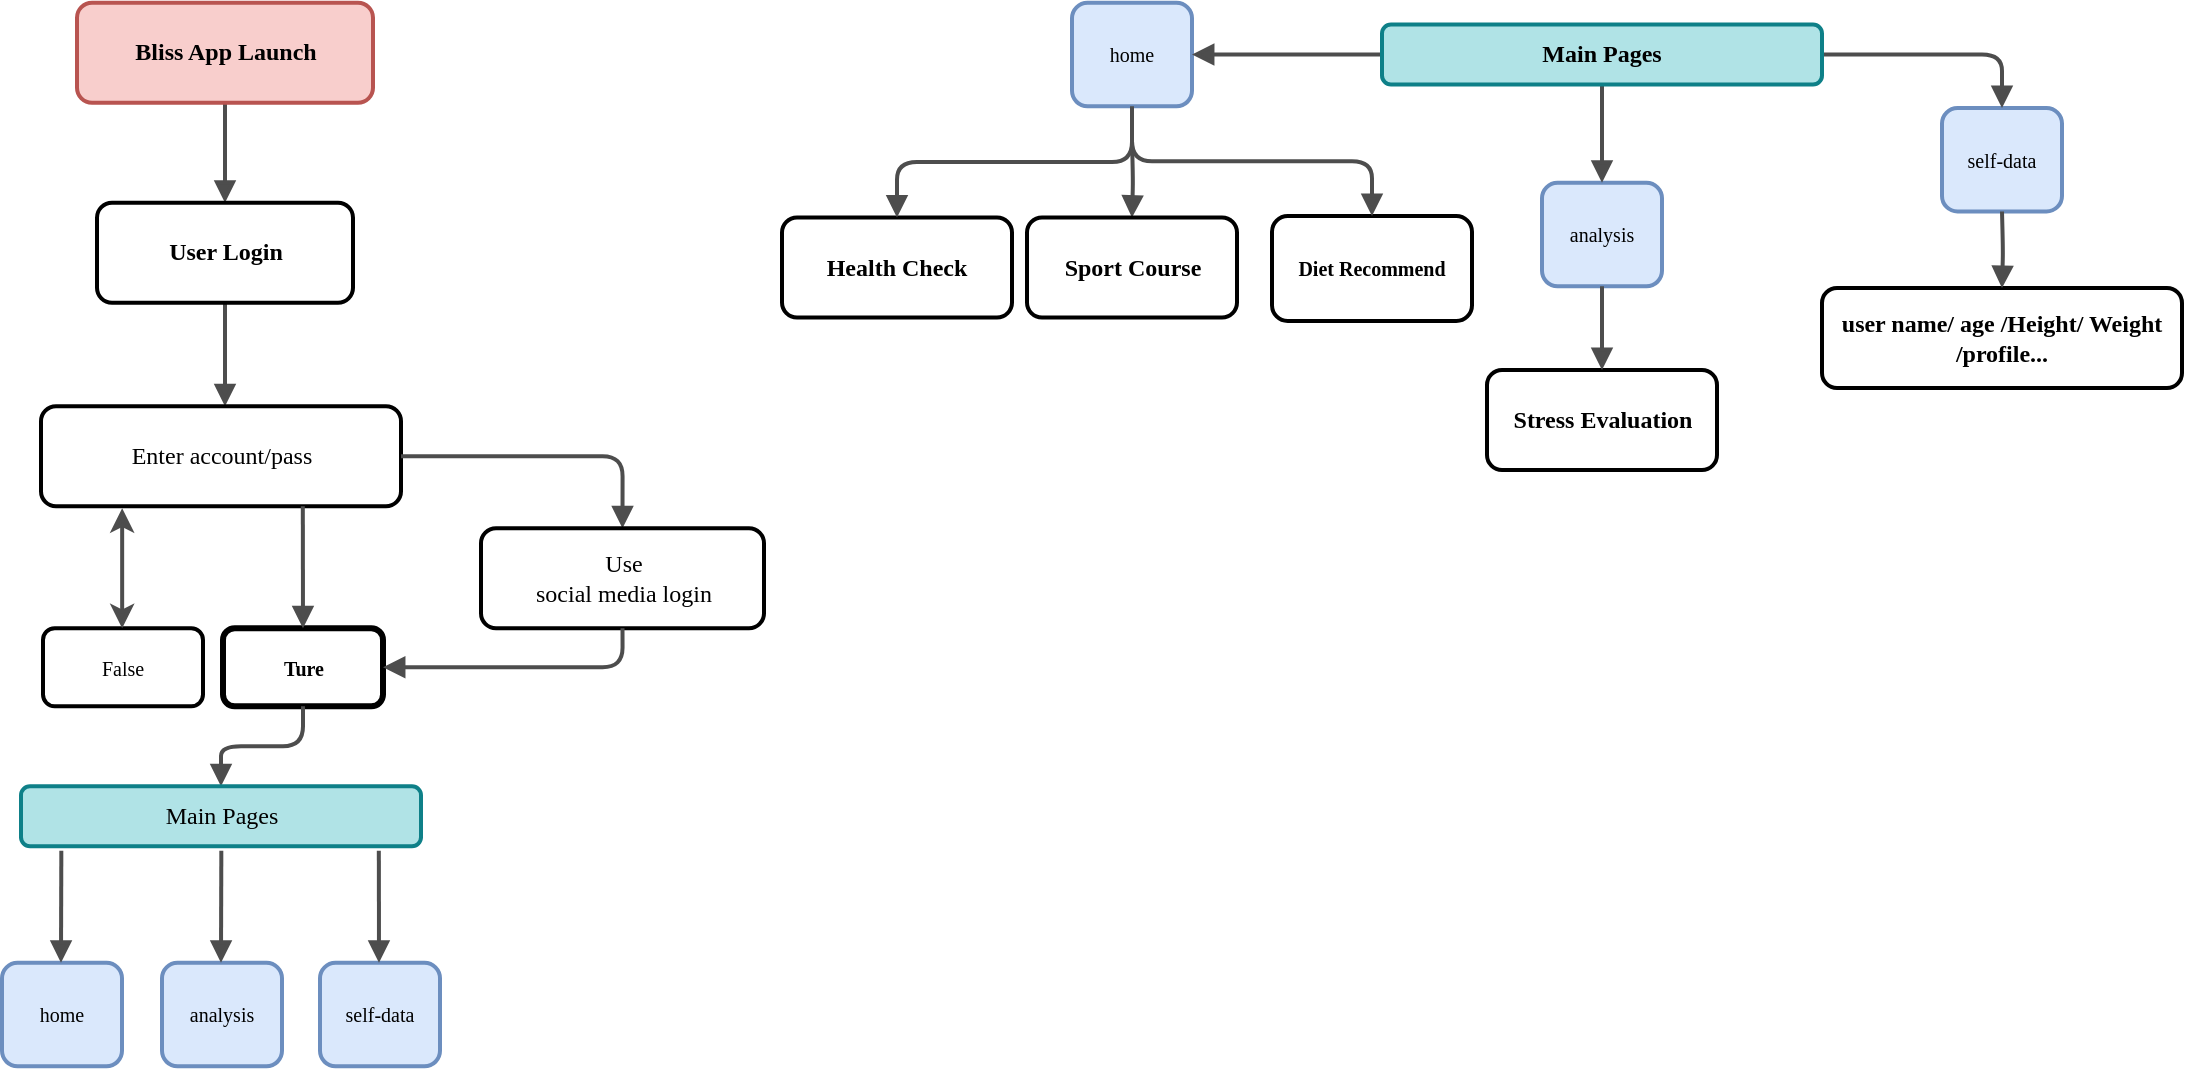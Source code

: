 <mxfile version="13.9.0" type="github">
  <diagram name="Page-1" id="19d8dcba-68ad-dc05-1034-9cf7b2a963f6">
    <mxGraphModel dx="599" dy="341" grid="1" gridSize="10" guides="1" tooltips="1" connect="1" arrows="1" fold="1" page="1" pageScale="1" pageWidth="1169" pageHeight="827" background="#ffffff" math="0" shadow="0">
      <root>
        <mxCell id="0" />
        <mxCell id="1" parent="0" />
        <mxCell id="7Wea8-h-4_J0Y_boDIyt-44" value="" style="whiteSpace=wrap;html=1;rounded=1;shadow=0;comic=0;strokeWidth=2;fontFamily=Verdana;align=center;fontSize=10;" vertex="1" parent="1">
          <mxGeometry x="675" y="154.03" width="100" height="52.5" as="geometry" />
        </mxCell>
        <mxCell id="218ae93e1282097f-19" value="" style="whiteSpace=wrap;html=1;rounded=1;shadow=0;comic=0;strokeWidth=3;fontFamily=Verdana;align=center;fontSize=10;" parent="1" vertex="1">
          <mxGeometry x="150.5" y="360.13" width="80" height="39" as="geometry" />
        </mxCell>
        <mxCell id="218ae93e1282097f-24" value="analysis" style="whiteSpace=wrap;html=1;rounded=1;shadow=0;comic=0;strokeWidth=2;fontFamily=Verdana;align=center;fontSize=10;fillColor=#dae8fc;strokeColor=#6c8ebf;" parent="1" vertex="1">
          <mxGeometry x="120" y="527.38" width="60" height="51.75" as="geometry" />
        </mxCell>
        <mxCell id="218ae93e1282097f-42" value="" style="edgeStyle=orthogonalEdgeStyle;rounded=1;html=1;labelBackgroundColor=none;endArrow=block;endFill=1;strokeColor=#4D4D4D;strokeWidth=2;fontFamily=Verdana;fontSize=12;fontStyle=1;exitX=0.5;exitY=1;exitDx=0;exitDy=0;" parent="1" source="218ae93e1282097f-19" target="6257edae8c83ed4a-12" edge="1">
          <mxGeometry relative="1" as="geometry">
            <mxPoint x="229.5" y="389.13" as="sourcePoint" />
          </mxGeometry>
        </mxCell>
        <mxCell id="218ae93e1282097f-43" value="" style="edgeStyle=orthogonalEdgeStyle;rounded=1;html=1;labelBackgroundColor=none;endArrow=block;endFill=1;strokeColor=#4D4D4D;strokeWidth=2;fontFamily=Verdana;fontSize=12;fontStyle=1;entryX=0.5;entryY=0;entryDx=0;entryDy=0;" parent="1" source="6257edae8c83ed4a-1" target="6257edae8c83ed4a-9" edge="1">
          <mxGeometry relative="1" as="geometry" />
        </mxCell>
        <mxCell id="218ae93e1282097f-45" value="" style="edgeStyle=elbowEdgeStyle;rounded=1;html=1;labelBackgroundColor=none;endArrow=block;endFill=1;strokeColor=#4D4D4D;strokeWidth=2;fontFamily=Verdana;fontSize=12;fontStyle=1" parent="1" source="6257edae8c83ed4a-9" target="6257edae8c83ed4a-21" edge="1">
          <mxGeometry relative="1" as="geometry" />
        </mxCell>
        <mxCell id="218ae93e1282097f-48" value="" style="edgeStyle=orthogonalEdgeStyle;rounded=1;html=1;labelBackgroundColor=none;endArrow=block;endFill=1;strokeColor=#4D4D4D;strokeWidth=2;fontFamily=Verdana;fontSize=12;fontStyle=1" parent="1" target="6257edae8c83ed4a-24" edge="1">
          <mxGeometry relative="1" as="geometry">
            <mxPoint x="605" y="116.53" as="sourcePoint" />
          </mxGeometry>
        </mxCell>
        <mxCell id="218ae93e1282097f-50" value="" style="edgeStyle=orthogonalEdgeStyle;rounded=1;html=1;labelBackgroundColor=none;endArrow=block;endFill=1;strokeColor=#4D4D4D;strokeWidth=2;fontFamily=Verdana;fontSize=10;entryX=0.5;entryY=0;entryDx=0;entryDy=0;exitX=0.5;exitY=1;exitDx=0;exitDy=0;" parent="1" source="7Wea8-h-4_J0Y_boDIyt-42" target="7Wea8-h-4_J0Y_boDIyt-44" edge="1">
          <mxGeometry relative="1" as="geometry">
            <mxPoint x="630" y="400.03" as="targetPoint" />
          </mxGeometry>
        </mxCell>
        <mxCell id="218ae93e1282097f-66" value="Ture" style="text;html=1;strokeColor=none;fillColor=none;align=center;verticalAlign=middle;whiteSpace=wrap;rounded=1;shadow=0;comic=0;fontFamily=Verdana;fontSize=10;fontStyle=1" parent="1" vertex="1">
          <mxGeometry x="160.5" y="367.13" width="60" height="25" as="geometry" />
        </mxCell>
        <mxCell id="218ae93e1282097f-78" value="Diet Recommend" style="text;html=1;strokeColor=none;fillColor=none;align=center;verticalAlign=middle;whiteSpace=wrap;rounded=1;shadow=0;comic=0;fontFamily=Verdana;fontSize=10;fontStyle=1" parent="1" vertex="1">
          <mxGeometry x="680" y="167.78" width="90" height="25" as="geometry" />
        </mxCell>
        <mxCell id="6257edae8c83ed4a-9" value="User Login" style="whiteSpace=wrap;html=1;rounded=1;shadow=0;comic=0;strokeWidth=2;fontFamily=Verdana;align=center;fontSize=12;fontStyle=1" parent="1" vertex="1">
          <mxGeometry x="87.5" y="147.38" width="128" height="50" as="geometry" />
        </mxCell>
        <mxCell id="6257edae8c83ed4a-21" value="Enter account/pass" style="whiteSpace=wrap;html=1;rounded=1;shadow=0;comic=0;strokeWidth=2;fontFamily=Verdana;align=center;fontSize=12;fontStyle=0" parent="1" vertex="1">
          <mxGeometry x="59.5" y="249.13" width="180" height="50" as="geometry" />
        </mxCell>
        <mxCell id="6257edae8c83ed4a-12" value="Main Pages" style="whiteSpace=wrap;html=1;rounded=1;shadow=0;comic=0;strokeWidth=2;fontFamily=Verdana;align=center;fontSize=12;fontStyle=0;fillColor=#b0e3e6;strokeColor=#0e8088;" parent="1" vertex="1">
          <mxGeometry x="49.5" y="439.13" width="200" height="30" as="geometry" />
        </mxCell>
        <mxCell id="6257edae8c83ed4a-1" value="Bliss App Launch" style="whiteSpace=wrap;html=1;rounded=1;shadow=0;comic=0;strokeWidth=2;fontFamily=Verdana;align=center;fontSize=12;fontStyle=1;fillColor=#f8cecc;strokeColor=#b85450;" parent="1" vertex="1">
          <mxGeometry x="77.5" y="47.38" width="148" height="50" as="geometry" />
        </mxCell>
        <mxCell id="218ae93e1282097f-2" value="Health Check" style="whiteSpace=wrap;html=1;rounded=1;shadow=0;comic=0;strokeWidth=2;fontFamily=Verdana;align=center;fontSize=12;fontStyle=1" parent="1" vertex="1">
          <mxGeometry x="430" y="154.78" width="115" height="50" as="geometry" />
        </mxCell>
        <mxCell id="6257edae8c83ed4a-24" value="Sport Course" style="whiteSpace=wrap;html=1;rounded=1;shadow=0;comic=0;strokeWidth=2;fontFamily=Verdana;align=center;fontSize=12;fontStyle=1" parent="1" vertex="1">
          <mxGeometry x="552.5" y="154.78" width="105" height="50" as="geometry" />
        </mxCell>
        <mxCell id="-0eLL15dMgVvJ5aCQN9N-3" value="" style="whiteSpace=wrap;html=1;rounded=1;shadow=0;comic=0;strokeWidth=2;fontFamily=Verdana;align=center;fontSize=10;" parent="1" vertex="1">
          <mxGeometry x="60.5" y="360.13" width="80" height="39" as="geometry" />
        </mxCell>
        <mxCell id="-0eLL15dMgVvJ5aCQN9N-5" value="False" style="text;html=1;strokeColor=none;fillColor=none;align=center;verticalAlign=middle;whiteSpace=wrap;rounded=1;shadow=0;comic=0;fontFamily=Verdana;fontSize=10;" parent="1" vertex="1">
          <mxGeometry x="68" y="367.13" width="65" height="25" as="geometry" />
        </mxCell>
        <mxCell id="-0eLL15dMgVvJ5aCQN9N-7" value="" style="endArrow=classic;startArrow=classic;html=1;align=center;strokeColor=#4D4D4D;strokeWidth=2;" parent="1" edge="1">
          <mxGeometry width="50" height="50" relative="1" as="geometry">
            <mxPoint x="100.08" y="360.13" as="sourcePoint" />
            <mxPoint x="100.08" y="300.13" as="targetPoint" />
          </mxGeometry>
        </mxCell>
        <mxCell id="7Wea8-h-4_J0Y_boDIyt-25" value="" style="edgeStyle=orthogonalEdgeStyle;rounded=1;html=1;labelBackgroundColor=none;endArrow=block;endFill=1;strokeColor=#4D4D4D;strokeWidth=2;fontFamily=Verdana;fontSize=12;fontStyle=1;exitX=1;exitY=0.5;exitDx=0;exitDy=0;entryX=0.5;entryY=0;entryDx=0;entryDy=0;" edge="1" parent="1" source="6257edae8c83ed4a-21" target="7Wea8-h-4_J0Y_boDIyt-26">
          <mxGeometry relative="1" as="geometry">
            <mxPoint x="253" y="274.13" as="sourcePoint" />
          </mxGeometry>
        </mxCell>
        <mxCell id="7Wea8-h-4_J0Y_boDIyt-26" value="Use &lt;br&gt;social media login" style="whiteSpace=wrap;html=1;rounded=1;shadow=0;comic=0;strokeWidth=2;fontFamily=Verdana;align=center;fontSize=12;fontStyle=0" vertex="1" parent="1">
          <mxGeometry x="279.5" y="310.13" width="141.5" height="50" as="geometry" />
        </mxCell>
        <mxCell id="7Wea8-h-4_J0Y_boDIyt-27" value="" style="edgeStyle=orthogonalEdgeStyle;rounded=1;html=1;labelBackgroundColor=none;endArrow=block;endFill=1;strokeColor=#4D4D4D;strokeWidth=2;fontFamily=Verdana;fontSize=12;fontStyle=1;entryX=1;entryY=0.5;entryDx=0;entryDy=0;exitX=0.5;exitY=1;exitDx=0;exitDy=0;" edge="1" parent="1" source="7Wea8-h-4_J0Y_boDIyt-26" target="218ae93e1282097f-19">
          <mxGeometry relative="1" as="geometry">
            <mxPoint x="279.5" y="379.13" as="targetPoint" />
            <mxPoint x="351" y="370" as="sourcePoint" />
            <Array as="points">
              <mxPoint x="350" y="380" />
            </Array>
          </mxGeometry>
        </mxCell>
        <mxCell id="7Wea8-h-4_J0Y_boDIyt-28" value="home" style="whiteSpace=wrap;html=1;rounded=1;shadow=0;comic=0;strokeWidth=2;fontFamily=Verdana;align=center;fontSize=10;fillColor=#dae8fc;strokeColor=#6c8ebf;verticalAlign=middle;" vertex="1" parent="1">
          <mxGeometry x="40" y="527.38" width="60" height="51.75" as="geometry" />
        </mxCell>
        <mxCell id="7Wea8-h-4_J0Y_boDIyt-29" value="" style="edgeStyle=elbowEdgeStyle;rounded=1;html=1;labelBackgroundColor=none;endArrow=block;endFill=1;strokeColor=#4D4D4D;strokeWidth=2;fontFamily=Verdana;fontSize=10;verticalAlign=middle;align=center;" edge="1" parent="1">
          <mxGeometry relative="1" as="geometry">
            <mxPoint x="69.667" y="471.38" as="sourcePoint" />
            <mxPoint x="69.667" y="527.38" as="targetPoint" />
          </mxGeometry>
        </mxCell>
        <mxCell id="7Wea8-h-4_J0Y_boDIyt-32" value="self-data" style="whiteSpace=wrap;html=1;rounded=1;shadow=0;comic=0;strokeWidth=2;fontFamily=Verdana;align=center;fontSize=10;fillColor=#dae8fc;strokeColor=#6c8ebf;verticalAlign=middle;" vertex="1" parent="1">
          <mxGeometry x="199" y="527.38" width="60" height="51.75" as="geometry" />
        </mxCell>
        <mxCell id="7Wea8-h-4_J0Y_boDIyt-35" value="" style="edgeStyle=elbowEdgeStyle;rounded=1;html=1;labelBackgroundColor=none;endArrow=block;endFill=1;strokeColor=#4D4D4D;strokeWidth=2;fontFamily=Verdana;fontSize=10;verticalAlign=middle;align=center;" edge="1" parent="1">
          <mxGeometry relative="1" as="geometry">
            <mxPoint x="149.667" y="471.38" as="sourcePoint" />
            <mxPoint x="149.667" y="527.38" as="targetPoint" />
          </mxGeometry>
        </mxCell>
        <mxCell id="7Wea8-h-4_J0Y_boDIyt-38" value="" style="edgeStyle=elbowEdgeStyle;rounded=1;html=1;labelBackgroundColor=none;endArrow=block;endFill=1;strokeColor=#4D4D4D;strokeWidth=2;fontFamily=Verdana;fontSize=10;verticalAlign=middle;align=center;" edge="1" parent="1">
          <mxGeometry relative="1" as="geometry">
            <mxPoint x="228.417" y="471.38" as="sourcePoint" />
            <mxPoint x="228.417" y="527.38" as="targetPoint" />
          </mxGeometry>
        </mxCell>
        <mxCell id="7Wea8-h-4_J0Y_boDIyt-39" value="" style="edgeStyle=elbowEdgeStyle;rounded=1;html=1;labelBackgroundColor=none;endArrow=block;endFill=1;strokeColor=#4D4D4D;strokeWidth=2;fontFamily=Verdana;fontSize=12;fontStyle=1;entryX=0.5;entryY=0;entryDx=0;entryDy=0;" edge="1" parent="1" target="218ae93e1282097f-19">
          <mxGeometry relative="1" as="geometry">
            <mxPoint x="190.409" y="299.13" as="sourcePoint" />
            <mxPoint x="190.409" y="350.88" as="targetPoint" />
          </mxGeometry>
        </mxCell>
        <mxCell id="7Wea8-h-4_J0Y_boDIyt-41" value="analysis" style="whiteSpace=wrap;html=1;rounded=1;shadow=0;comic=0;strokeWidth=2;fontFamily=Verdana;align=center;fontSize=10;fillColor=#dae8fc;strokeColor=#6c8ebf;" vertex="1" parent="1">
          <mxGeometry x="810" y="137.38" width="60" height="51.75" as="geometry" />
        </mxCell>
        <mxCell id="7Wea8-h-4_J0Y_boDIyt-42" value="home" style="whiteSpace=wrap;html=1;rounded=1;shadow=0;comic=0;strokeWidth=2;fontFamily=Verdana;align=center;fontSize=10;fillColor=#dae8fc;strokeColor=#6c8ebf;verticalAlign=middle;" vertex="1" parent="1">
          <mxGeometry x="575" y="47.38" width="60" height="51.75" as="geometry" />
        </mxCell>
        <mxCell id="7Wea8-h-4_J0Y_boDIyt-43" value="self-data" style="whiteSpace=wrap;html=1;rounded=1;shadow=0;comic=0;strokeWidth=2;fontFamily=Verdana;align=center;fontSize=10;fillColor=#dae8fc;strokeColor=#6c8ebf;verticalAlign=middle;" vertex="1" parent="1">
          <mxGeometry x="1010" y="100" width="60" height="51.75" as="geometry" />
        </mxCell>
        <mxCell id="7Wea8-h-4_J0Y_boDIyt-46" value="" style="edgeStyle=orthogonalEdgeStyle;rounded=1;html=1;labelBackgroundColor=none;endArrow=block;endFill=1;strokeColor=#4D4D4D;strokeWidth=2;fontFamily=Verdana;fontSize=12;fontStyle=1;exitX=0.5;exitY=1;exitDx=0;exitDy=0;" edge="1" parent="1" source="7Wea8-h-4_J0Y_boDIyt-42" target="218ae93e1282097f-2">
          <mxGeometry relative="1" as="geometry">
            <mxPoint x="592.5" y="137.16" as="sourcePoint" />
            <mxPoint x="680" y="222.41" as="targetPoint" />
          </mxGeometry>
        </mxCell>
        <mxCell id="7Wea8-h-4_J0Y_boDIyt-47" value="Stress Evaluation" style="whiteSpace=wrap;html=1;rounded=1;shadow=0;comic=0;strokeWidth=2;fontFamily=Verdana;align=center;fontSize=12;fontStyle=1" vertex="1" parent="1">
          <mxGeometry x="782.5" y="231.03" width="115" height="50" as="geometry" />
        </mxCell>
        <mxCell id="7Wea8-h-4_J0Y_boDIyt-48" value="" style="edgeStyle=orthogonalEdgeStyle;rounded=1;html=1;labelBackgroundColor=none;endArrow=block;endFill=1;strokeColor=#4D4D4D;strokeWidth=2;fontFamily=Verdana;fontSize=12;fontStyle=1;exitX=0.5;exitY=1;exitDx=0;exitDy=0;" edge="1" parent="1" target="7Wea8-h-4_J0Y_boDIyt-47" source="7Wea8-h-4_J0Y_boDIyt-41">
          <mxGeometry relative="1" as="geometry">
            <mxPoint x="840" y="192.78" as="sourcePoint" />
            <mxPoint x="1125" y="335.16" as="targetPoint" />
          </mxGeometry>
        </mxCell>
        <mxCell id="7Wea8-h-4_J0Y_boDIyt-50" value="" style="edgeStyle=orthogonalEdgeStyle;rounded=1;html=1;labelBackgroundColor=none;endArrow=block;endFill=1;strokeColor=#4D4D4D;strokeWidth=2;fontFamily=Verdana;fontSize=12;fontStyle=1;exitX=0.5;exitY=1;exitDx=0;exitDy=0;entryX=0.5;entryY=0;entryDx=0;entryDy=0;" edge="1" parent="1" source="7Wea8-h-4_J0Y_boDIyt-53" target="7Wea8-h-4_J0Y_boDIyt-41">
          <mxGeometry relative="1" as="geometry">
            <mxPoint x="929.5" y="81.75" as="sourcePoint" />
            <mxPoint x="929.5" y="120" as="targetPoint" />
          </mxGeometry>
        </mxCell>
        <mxCell id="7Wea8-h-4_J0Y_boDIyt-51" value="" style="edgeStyle=orthogonalEdgeStyle;rounded=1;html=1;labelBackgroundColor=none;endArrow=block;endFill=1;strokeColor=#4D4D4D;strokeWidth=2;fontFamily=Verdana;fontSize=10;exitX=1;exitY=0.5;exitDx=0;exitDy=0;" edge="1" parent="1" source="7Wea8-h-4_J0Y_boDIyt-53" target="7Wea8-h-4_J0Y_boDIyt-43">
          <mxGeometry relative="1" as="geometry">
            <mxPoint x="970" y="80" as="sourcePoint" />
            <mxPoint x="1090" y="119" as="targetPoint" />
            <Array as="points">
              <mxPoint x="1040" y="73" />
            </Array>
          </mxGeometry>
        </mxCell>
        <mxCell id="7Wea8-h-4_J0Y_boDIyt-52" value="" style="edgeStyle=orthogonalEdgeStyle;rounded=1;html=1;labelBackgroundColor=none;endArrow=block;endFill=1;strokeColor=#4D4D4D;strokeWidth=2;fontFamily=Verdana;fontSize=12;fontStyle=1;exitX=0;exitY=0.5;exitDx=0;exitDy=0;entryX=1;entryY=0.5;entryDx=0;entryDy=0;" edge="1" parent="1" source="7Wea8-h-4_J0Y_boDIyt-53" target="7Wea8-h-4_J0Y_boDIyt-42">
          <mxGeometry relative="1" as="geometry">
            <mxPoint x="775" y="20" as="sourcePoint" />
            <mxPoint x="657.5" y="66.5" as="targetPoint" />
          </mxGeometry>
        </mxCell>
        <mxCell id="7Wea8-h-4_J0Y_boDIyt-53" value="Main Pages" style="whiteSpace=wrap;html=1;rounded=1;shadow=0;comic=0;strokeWidth=2;fontFamily=Verdana;align=center;fontSize=12;fontStyle=1;fillColor=#b0e3e6;strokeColor=#0e8088;" vertex="1" parent="1">
          <mxGeometry x="730" y="58.25" width="220" height="30" as="geometry" />
        </mxCell>
        <mxCell id="7Wea8-h-4_J0Y_boDIyt-55" value="user name/ age /Height/ Weight /profile..." style="whiteSpace=wrap;html=1;rounded=1;shadow=0;comic=0;strokeWidth=2;fontFamily=Verdana;align=center;fontSize=12;fontStyle=1" vertex="1" parent="1">
          <mxGeometry x="950" y="190" width="180" height="50" as="geometry" />
        </mxCell>
        <mxCell id="7Wea8-h-4_J0Y_boDIyt-56" value="" style="edgeStyle=orthogonalEdgeStyle;rounded=1;html=1;labelBackgroundColor=none;endArrow=block;endFill=1;strokeColor=#4D4D4D;strokeWidth=2;fontFamily=Verdana;fontSize=12;fontStyle=1;exitX=0.5;exitY=1;exitDx=0;exitDy=0;" edge="1" parent="1" target="7Wea8-h-4_J0Y_boDIyt-55">
          <mxGeometry relative="1" as="geometry">
            <mxPoint x="1040.0" y="151.75" as="sourcePoint" />
            <mxPoint x="1325" y="294.13" as="targetPoint" />
          </mxGeometry>
        </mxCell>
      </root>
    </mxGraphModel>
  </diagram>
</mxfile>
